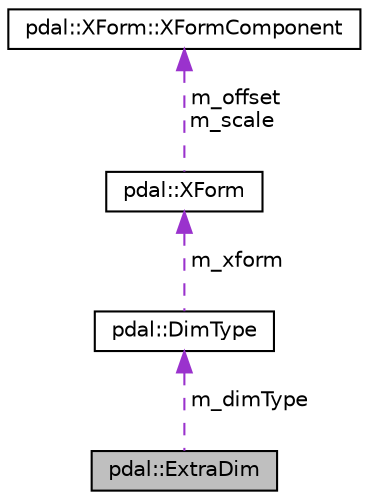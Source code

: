 digraph "pdal::ExtraDim"
{
  edge [fontname="Helvetica",fontsize="10",labelfontname="Helvetica",labelfontsize="10"];
  node [fontname="Helvetica",fontsize="10",shape=record];
  Node1 [label="pdal::ExtraDim",height=0.2,width=0.4,color="black", fillcolor="grey75", style="filled", fontcolor="black"];
  Node2 -> Node1 [dir="back",color="darkorchid3",fontsize="10",style="dashed",label=" m_dimType" ,fontname="Helvetica"];
  Node2 [label="pdal::DimType",height=0.2,width=0.4,color="black", fillcolor="white", style="filled",URL="$structpdal_1_1DimType.html"];
  Node3 -> Node2 [dir="back",color="darkorchid3",fontsize="10",style="dashed",label=" m_xform" ,fontname="Helvetica"];
  Node3 [label="pdal::XForm",height=0.2,width=0.4,color="black", fillcolor="white", style="filled",URL="$structpdal_1_1XForm.html"];
  Node4 -> Node3 [dir="back",color="darkorchid3",fontsize="10",style="dashed",label=" m_offset\nm_scale" ,fontname="Helvetica"];
  Node4 [label="pdal::XForm::XFormComponent",height=0.2,width=0.4,color="black", fillcolor="white", style="filled",URL="$structpdal_1_1XForm_1_1XFormComponent.html"];
}
